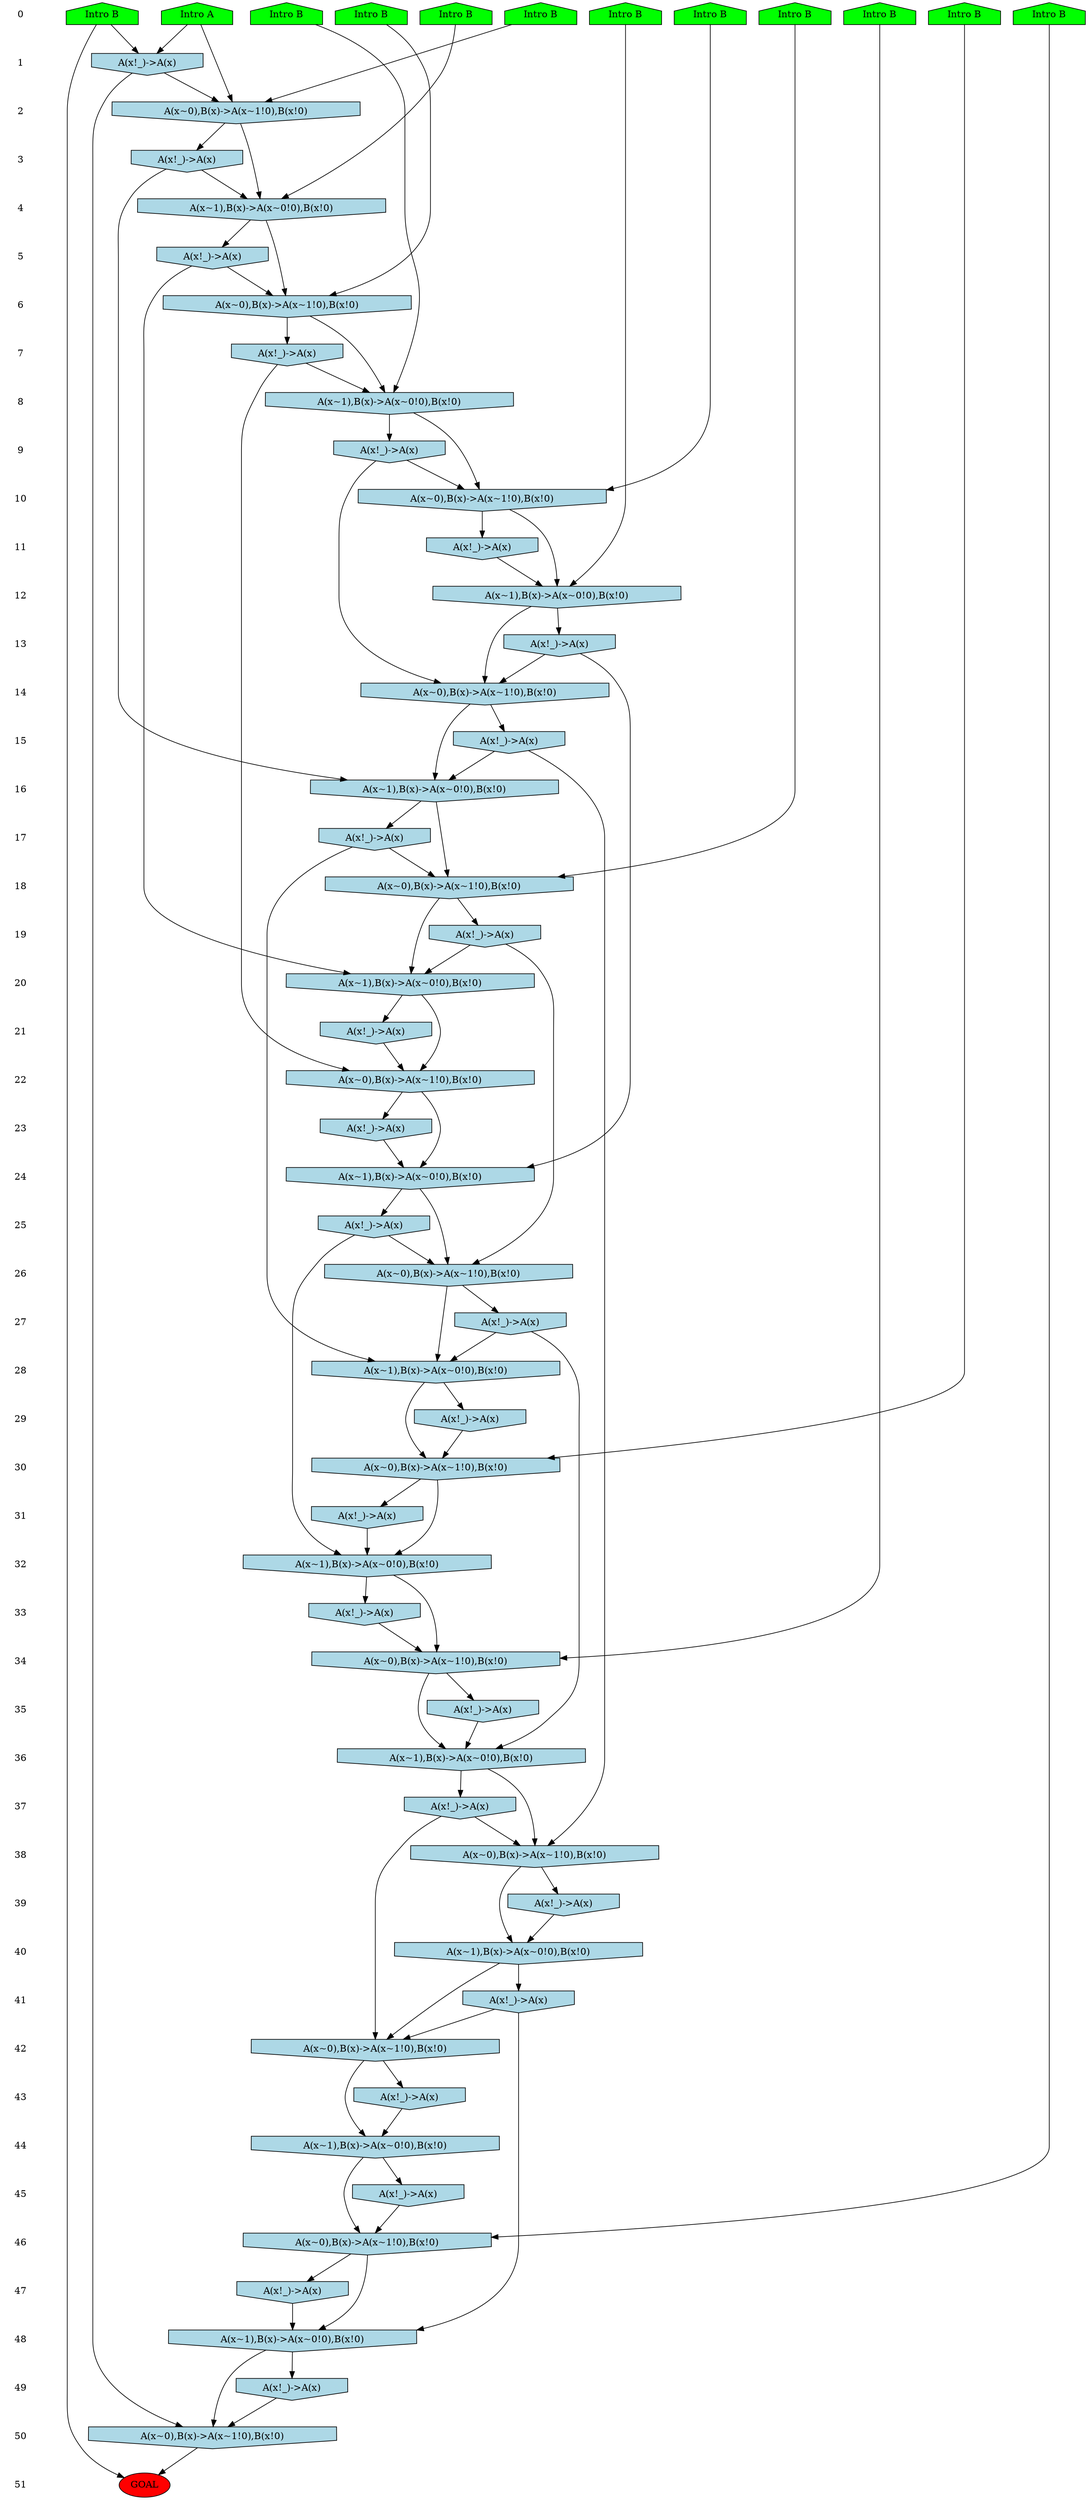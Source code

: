 /* Compression of 1 causal flows obtained in average at 3.650524E+01 t.u */
/* Compressed causal flows were: [1] */
digraph G{
 ranksep=.5 ; 
{ rank = same ; "0" [shape=plaintext] ; node_1 [label ="Intro A", shape=house, style=filled, fillcolor=green] ;
node_2 [label ="Intro B", shape=house, style=filled, fillcolor=green] ;
node_3 [label ="Intro B", shape=house, style=filled, fillcolor=green] ;
node_4 [label ="Intro B", shape=house, style=filled, fillcolor=green] ;
node_5 [label ="Intro B", shape=house, style=filled, fillcolor=green] ;
node_6 [label ="Intro B", shape=house, style=filled, fillcolor=green] ;
node_7 [label ="Intro B", shape=house, style=filled, fillcolor=green] ;
node_8 [label ="Intro B", shape=house, style=filled, fillcolor=green] ;
node_9 [label ="Intro B", shape=house, style=filled, fillcolor=green] ;
node_10 [label ="Intro B", shape=house, style=filled, fillcolor=green] ;
node_11 [label ="Intro B", shape=house, style=filled, fillcolor=green] ;
node_12 [label ="Intro B", shape=house, style=filled, fillcolor=green] ;
}
{ rank = same ; "1" [shape=plaintext] ; node_13 [label="A(x!_)->A(x)", shape=invhouse, style=filled, fillcolor = lightblue] ;
}
{ rank = same ; "2" [shape=plaintext] ; node_14 [label="A(x~0),B(x)->A(x~1!0),B(x!0)", shape=invhouse, style=filled, fillcolor = lightblue] ;
}
{ rank = same ; "3" [shape=plaintext] ; node_15 [label="A(x!_)->A(x)", shape=invhouse, style=filled, fillcolor = lightblue] ;
}
{ rank = same ; "4" [shape=plaintext] ; node_16 [label="A(x~1),B(x)->A(x~0!0),B(x!0)", shape=invhouse, style=filled, fillcolor = lightblue] ;
}
{ rank = same ; "5" [shape=plaintext] ; node_17 [label="A(x!_)->A(x)", shape=invhouse, style=filled, fillcolor = lightblue] ;
}
{ rank = same ; "6" [shape=plaintext] ; node_18 [label="A(x~0),B(x)->A(x~1!0),B(x!0)", shape=invhouse, style=filled, fillcolor = lightblue] ;
}
{ rank = same ; "7" [shape=plaintext] ; node_19 [label="A(x!_)->A(x)", shape=invhouse, style=filled, fillcolor = lightblue] ;
}
{ rank = same ; "8" [shape=plaintext] ; node_20 [label="A(x~1),B(x)->A(x~0!0),B(x!0)", shape=invhouse, style=filled, fillcolor = lightblue] ;
}
{ rank = same ; "9" [shape=plaintext] ; node_21 [label="A(x!_)->A(x)", shape=invhouse, style=filled, fillcolor = lightblue] ;
}
{ rank = same ; "10" [shape=plaintext] ; node_22 [label="A(x~0),B(x)->A(x~1!0),B(x!0)", shape=invhouse, style=filled, fillcolor = lightblue] ;
}
{ rank = same ; "11" [shape=plaintext] ; node_23 [label="A(x!_)->A(x)", shape=invhouse, style=filled, fillcolor = lightblue] ;
}
{ rank = same ; "12" [shape=plaintext] ; node_24 [label="A(x~1),B(x)->A(x~0!0),B(x!0)", shape=invhouse, style=filled, fillcolor = lightblue] ;
}
{ rank = same ; "13" [shape=plaintext] ; node_25 [label="A(x!_)->A(x)", shape=invhouse, style=filled, fillcolor = lightblue] ;
}
{ rank = same ; "14" [shape=plaintext] ; node_26 [label="A(x~0),B(x)->A(x~1!0),B(x!0)", shape=invhouse, style=filled, fillcolor = lightblue] ;
}
{ rank = same ; "15" [shape=plaintext] ; node_27 [label="A(x!_)->A(x)", shape=invhouse, style=filled, fillcolor = lightblue] ;
}
{ rank = same ; "16" [shape=plaintext] ; node_28 [label="A(x~1),B(x)->A(x~0!0),B(x!0)", shape=invhouse, style=filled, fillcolor = lightblue] ;
}
{ rank = same ; "17" [shape=plaintext] ; node_29 [label="A(x!_)->A(x)", shape=invhouse, style=filled, fillcolor = lightblue] ;
}
{ rank = same ; "18" [shape=plaintext] ; node_30 [label="A(x~0),B(x)->A(x~1!0),B(x!0)", shape=invhouse, style=filled, fillcolor = lightblue] ;
}
{ rank = same ; "19" [shape=plaintext] ; node_31 [label="A(x!_)->A(x)", shape=invhouse, style=filled, fillcolor = lightblue] ;
}
{ rank = same ; "20" [shape=plaintext] ; node_32 [label="A(x~1),B(x)->A(x~0!0),B(x!0)", shape=invhouse, style=filled, fillcolor = lightblue] ;
}
{ rank = same ; "21" [shape=plaintext] ; node_33 [label="A(x!_)->A(x)", shape=invhouse, style=filled, fillcolor = lightblue] ;
}
{ rank = same ; "22" [shape=plaintext] ; node_34 [label="A(x~0),B(x)->A(x~1!0),B(x!0)", shape=invhouse, style=filled, fillcolor = lightblue] ;
}
{ rank = same ; "23" [shape=plaintext] ; node_35 [label="A(x!_)->A(x)", shape=invhouse, style=filled, fillcolor = lightblue] ;
}
{ rank = same ; "24" [shape=plaintext] ; node_36 [label="A(x~1),B(x)->A(x~0!0),B(x!0)", shape=invhouse, style=filled, fillcolor = lightblue] ;
}
{ rank = same ; "25" [shape=plaintext] ; node_37 [label="A(x!_)->A(x)", shape=invhouse, style=filled, fillcolor = lightblue] ;
}
{ rank = same ; "26" [shape=plaintext] ; node_38 [label="A(x~0),B(x)->A(x~1!0),B(x!0)", shape=invhouse, style=filled, fillcolor = lightblue] ;
}
{ rank = same ; "27" [shape=plaintext] ; node_39 [label="A(x!_)->A(x)", shape=invhouse, style=filled, fillcolor = lightblue] ;
}
{ rank = same ; "28" [shape=plaintext] ; node_40 [label="A(x~1),B(x)->A(x~0!0),B(x!0)", shape=invhouse, style=filled, fillcolor = lightblue] ;
}
{ rank = same ; "29" [shape=plaintext] ; node_41 [label="A(x!_)->A(x)", shape=invhouse, style=filled, fillcolor = lightblue] ;
}
{ rank = same ; "30" [shape=plaintext] ; node_42 [label="A(x~0),B(x)->A(x~1!0),B(x!0)", shape=invhouse, style=filled, fillcolor = lightblue] ;
}
{ rank = same ; "31" [shape=plaintext] ; node_43 [label="A(x!_)->A(x)", shape=invhouse, style=filled, fillcolor = lightblue] ;
}
{ rank = same ; "32" [shape=plaintext] ; node_44 [label="A(x~1),B(x)->A(x~0!0),B(x!0)", shape=invhouse, style=filled, fillcolor = lightblue] ;
}
{ rank = same ; "33" [shape=plaintext] ; node_45 [label="A(x!_)->A(x)", shape=invhouse, style=filled, fillcolor = lightblue] ;
}
{ rank = same ; "34" [shape=plaintext] ; node_46 [label="A(x~0),B(x)->A(x~1!0),B(x!0)", shape=invhouse, style=filled, fillcolor = lightblue] ;
}
{ rank = same ; "35" [shape=plaintext] ; node_47 [label="A(x!_)->A(x)", shape=invhouse, style=filled, fillcolor = lightblue] ;
}
{ rank = same ; "36" [shape=plaintext] ; node_48 [label="A(x~1),B(x)->A(x~0!0),B(x!0)", shape=invhouse, style=filled, fillcolor = lightblue] ;
}
{ rank = same ; "37" [shape=plaintext] ; node_49 [label="A(x!_)->A(x)", shape=invhouse, style=filled, fillcolor = lightblue] ;
}
{ rank = same ; "38" [shape=plaintext] ; node_50 [label="A(x~0),B(x)->A(x~1!0),B(x!0)", shape=invhouse, style=filled, fillcolor = lightblue] ;
}
{ rank = same ; "39" [shape=plaintext] ; node_51 [label="A(x!_)->A(x)", shape=invhouse, style=filled, fillcolor = lightblue] ;
}
{ rank = same ; "40" [shape=plaintext] ; node_52 [label="A(x~1),B(x)->A(x~0!0),B(x!0)", shape=invhouse, style=filled, fillcolor = lightblue] ;
}
{ rank = same ; "41" [shape=plaintext] ; node_53 [label="A(x!_)->A(x)", shape=invhouse, style=filled, fillcolor = lightblue] ;
}
{ rank = same ; "42" [shape=plaintext] ; node_54 [label="A(x~0),B(x)->A(x~1!0),B(x!0)", shape=invhouse, style=filled, fillcolor = lightblue] ;
}
{ rank = same ; "43" [shape=plaintext] ; node_55 [label="A(x!_)->A(x)", shape=invhouse, style=filled, fillcolor = lightblue] ;
}
{ rank = same ; "44" [shape=plaintext] ; node_56 [label="A(x~1),B(x)->A(x~0!0),B(x!0)", shape=invhouse, style=filled, fillcolor = lightblue] ;
}
{ rank = same ; "45" [shape=plaintext] ; node_57 [label="A(x!_)->A(x)", shape=invhouse, style=filled, fillcolor = lightblue] ;
}
{ rank = same ; "46" [shape=plaintext] ; node_58 [label="A(x~0),B(x)->A(x~1!0),B(x!0)", shape=invhouse, style=filled, fillcolor = lightblue] ;
}
{ rank = same ; "47" [shape=plaintext] ; node_59 [label="A(x!_)->A(x)", shape=invhouse, style=filled, fillcolor = lightblue] ;
}
{ rank = same ; "48" [shape=plaintext] ; node_60 [label="A(x~1),B(x)->A(x~0!0),B(x!0)", shape=invhouse, style=filled, fillcolor = lightblue] ;
}
{ rank = same ; "49" [shape=plaintext] ; node_61 [label="A(x!_)->A(x)", shape=invhouse, style=filled, fillcolor = lightblue] ;
}
{ rank = same ; "50" [shape=plaintext] ; node_62 [label="A(x~0),B(x)->A(x~1!0),B(x!0)", shape=invhouse, style=filled, fillcolor = lightblue] ;
}
{ rank = same ; "51" [shape=plaintext] ; node_63 [label ="GOAL", style=filled, fillcolor=red] ;
}
"0" -> "1" [style="invis"]; 
"1" -> "2" [style="invis"]; 
"2" -> "3" [style="invis"]; 
"3" -> "4" [style="invis"]; 
"4" -> "5" [style="invis"]; 
"5" -> "6" [style="invis"]; 
"6" -> "7" [style="invis"]; 
"7" -> "8" [style="invis"]; 
"8" -> "9" [style="invis"]; 
"9" -> "10" [style="invis"]; 
"10" -> "11" [style="invis"]; 
"11" -> "12" [style="invis"]; 
"12" -> "13" [style="invis"]; 
"13" -> "14" [style="invis"]; 
"14" -> "15" [style="invis"]; 
"15" -> "16" [style="invis"]; 
"16" -> "17" [style="invis"]; 
"17" -> "18" [style="invis"]; 
"18" -> "19" [style="invis"]; 
"19" -> "20" [style="invis"]; 
"20" -> "21" [style="invis"]; 
"21" -> "22" [style="invis"]; 
"22" -> "23" [style="invis"]; 
"23" -> "24" [style="invis"]; 
"24" -> "25" [style="invis"]; 
"25" -> "26" [style="invis"]; 
"26" -> "27" [style="invis"]; 
"27" -> "28" [style="invis"]; 
"28" -> "29" [style="invis"]; 
"29" -> "30" [style="invis"]; 
"30" -> "31" [style="invis"]; 
"31" -> "32" [style="invis"]; 
"32" -> "33" [style="invis"]; 
"33" -> "34" [style="invis"]; 
"34" -> "35" [style="invis"]; 
"35" -> "36" [style="invis"]; 
"36" -> "37" [style="invis"]; 
"37" -> "38" [style="invis"]; 
"38" -> "39" [style="invis"]; 
"39" -> "40" [style="invis"]; 
"40" -> "41" [style="invis"]; 
"41" -> "42" [style="invis"]; 
"42" -> "43" [style="invis"]; 
"43" -> "44" [style="invis"]; 
"44" -> "45" [style="invis"]; 
"45" -> "46" [style="invis"]; 
"46" -> "47" [style="invis"]; 
"47" -> "48" [style="invis"]; 
"48" -> "49" [style="invis"]; 
"49" -> "50" [style="invis"]; 
"50" -> "51" [style="invis"]; 
node_1 -> node_13
node_2 -> node_13
node_1 -> node_14
node_12 -> node_14
node_13 -> node_14
node_14 -> node_15
node_5 -> node_16
node_14 -> node_16
node_15 -> node_16
node_16 -> node_17
node_8 -> node_18
node_16 -> node_18
node_17 -> node_18
node_18 -> node_19
node_10 -> node_20
node_18 -> node_20
node_19 -> node_20
node_20 -> node_21
node_7 -> node_22
node_20 -> node_22
node_21 -> node_22
node_22 -> node_23
node_11 -> node_24
node_22 -> node_24
node_23 -> node_24
node_24 -> node_25
node_21 -> node_26
node_24 -> node_26
node_25 -> node_26
node_26 -> node_27
node_15 -> node_28
node_26 -> node_28
node_27 -> node_28
node_28 -> node_29
node_6 -> node_30
node_28 -> node_30
node_29 -> node_30
node_30 -> node_31
node_17 -> node_32
node_30 -> node_32
node_31 -> node_32
node_32 -> node_33
node_19 -> node_34
node_32 -> node_34
node_33 -> node_34
node_34 -> node_35
node_25 -> node_36
node_34 -> node_36
node_35 -> node_36
node_36 -> node_37
node_31 -> node_38
node_36 -> node_38
node_37 -> node_38
node_38 -> node_39
node_29 -> node_40
node_38 -> node_40
node_39 -> node_40
node_40 -> node_41
node_3 -> node_42
node_40 -> node_42
node_41 -> node_42
node_42 -> node_43
node_37 -> node_44
node_42 -> node_44
node_43 -> node_44
node_44 -> node_45
node_9 -> node_46
node_44 -> node_46
node_45 -> node_46
node_46 -> node_47
node_39 -> node_48
node_46 -> node_48
node_47 -> node_48
node_48 -> node_49
node_27 -> node_50
node_48 -> node_50
node_49 -> node_50
node_50 -> node_51
node_50 -> node_52
node_51 -> node_52
node_52 -> node_53
node_49 -> node_54
node_52 -> node_54
node_53 -> node_54
node_54 -> node_55
node_54 -> node_56
node_55 -> node_56
node_56 -> node_57
node_4 -> node_58
node_56 -> node_58
node_57 -> node_58
node_58 -> node_59
node_53 -> node_60
node_58 -> node_60
node_59 -> node_60
node_60 -> node_61
node_13 -> node_62
node_60 -> node_62
node_61 -> node_62
node_2 -> node_63
node_62 -> node_63
}
/*
 Dot generation time: 0.000000
*/